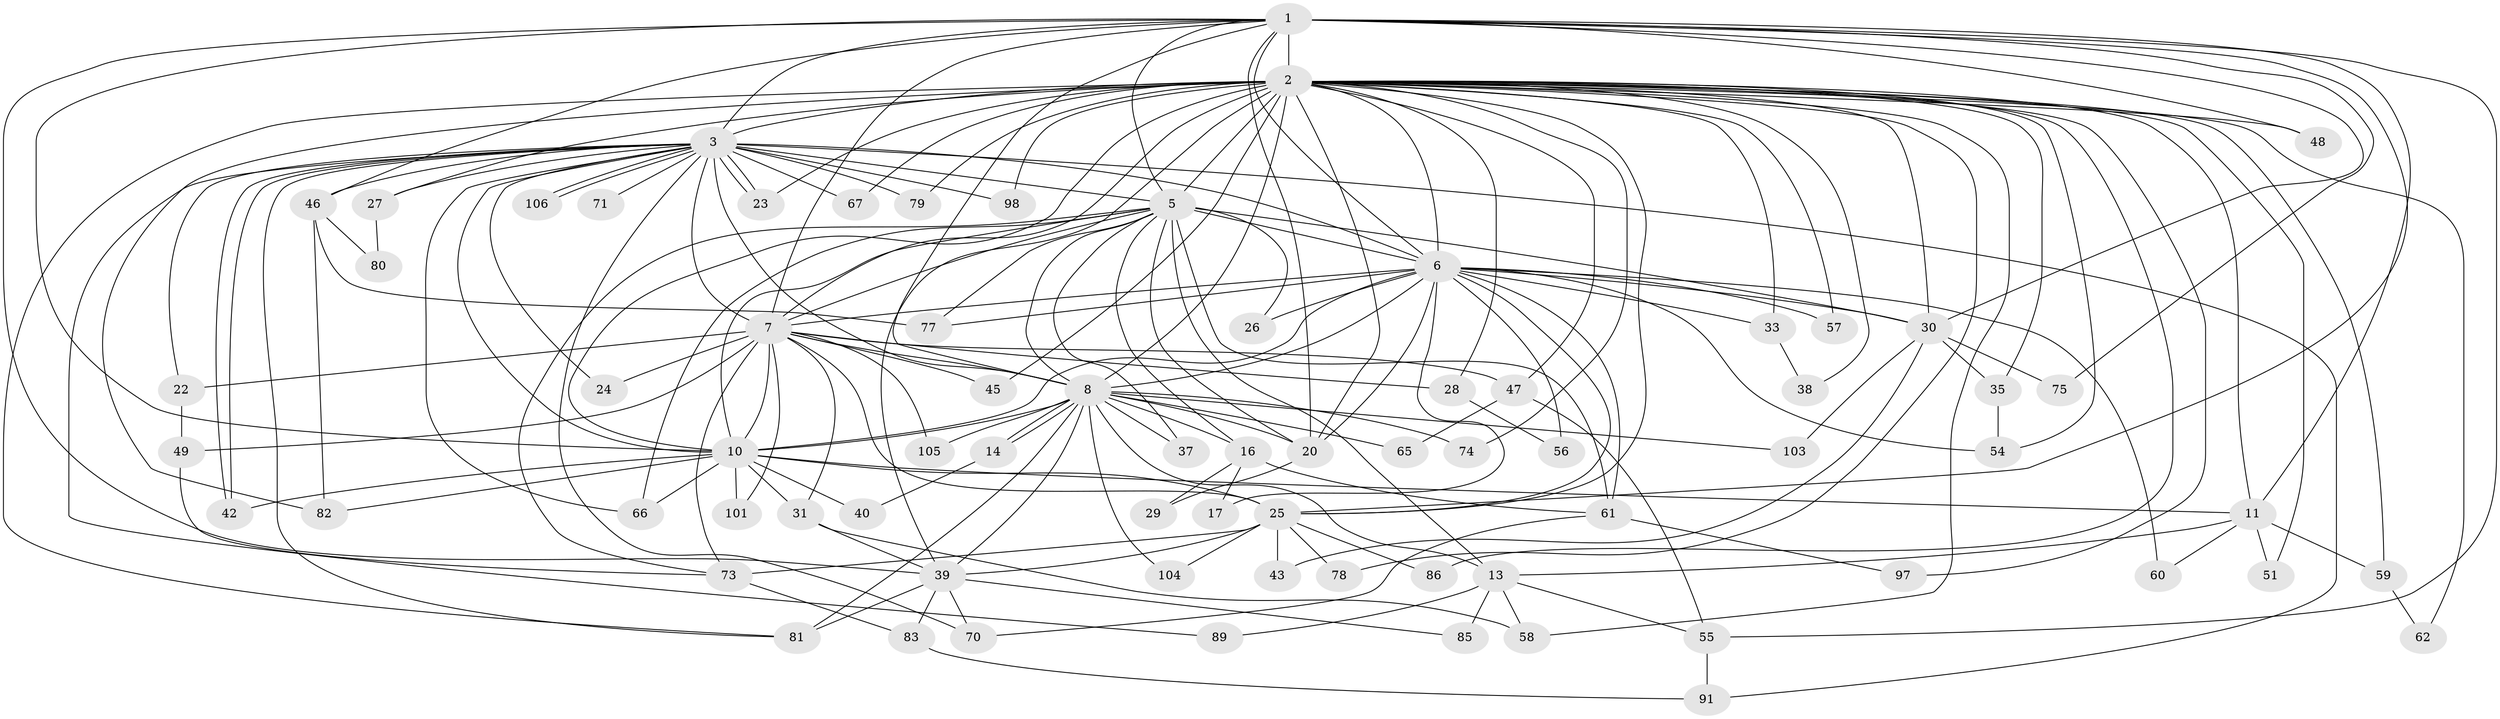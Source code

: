// original degree distribution, {21: 0.024390243902439025, 15: 0.016260162601626018, 27: 0.008130081300813009, 30: 0.008130081300813009, 17: 0.008130081300813009, 22: 0.016260162601626018, 8: 0.008130081300813009, 6: 0.04878048780487805, 3: 0.25203252032520324, 5: 0.07317073170731707, 2: 0.4796747967479675, 4: 0.04878048780487805, 7: 0.008130081300813009}
// Generated by graph-tools (version 1.1) at 2025/17/03/04/25 18:17:32]
// undirected, 73 vertices, 185 edges
graph export_dot {
graph [start="1"]
  node [color=gray90,style=filled];
  1;
  2 [super="+117+107+36+4+96"];
  3 [super="+15+9+44"];
  5 [super="+21+12"];
  6;
  7;
  8;
  10;
  11;
  13 [super="+18"];
  14;
  16;
  17;
  20 [super="+63+69"];
  22;
  23;
  24;
  25 [super="+64+92"];
  26;
  27;
  28;
  29;
  30 [super="+53+34"];
  31 [super="+95"];
  33 [super="+90"];
  35;
  37;
  38;
  39 [super="+72"];
  40;
  42 [super="+99"];
  43;
  45;
  46;
  47;
  48;
  49;
  51;
  54;
  55 [super="+87"];
  56;
  57;
  58;
  59;
  60;
  61;
  62;
  65;
  66;
  67;
  70 [super="+102"];
  71;
  73 [super="+93+88"];
  74;
  75;
  77 [super="+100"];
  78;
  79;
  80;
  81 [super="+115+110"];
  82;
  83 [super="+119"];
  85 [super="+94"];
  86;
  89;
  91;
  97;
  98;
  101;
  103;
  104;
  105;
  106;
  1 -- 2 [weight=4];
  1 -- 3 [weight=2];
  1 -- 5;
  1 -- 6;
  1 -- 7;
  1 -- 8;
  1 -- 10;
  1 -- 11;
  1 -- 20;
  1 -- 30 [weight=2];
  1 -- 39;
  1 -- 46;
  1 -- 48;
  1 -- 75;
  1 -- 25;
  1 -- 55;
  2 -- 3 [weight=7];
  2 -- 5 [weight=2];
  2 -- 6 [weight=2];
  2 -- 7 [weight=4];
  2 -- 8 [weight=2];
  2 -- 10 [weight=3];
  2 -- 28;
  2 -- 59;
  2 -- 33 [weight=3];
  2 -- 98;
  2 -- 51;
  2 -- 67 [weight=2];
  2 -- 11 [weight=2];
  2 -- 74;
  2 -- 78;
  2 -- 79;
  2 -- 81;
  2 -- 82;
  2 -- 86;
  2 -- 23;
  2 -- 27;
  2 -- 35;
  2 -- 97;
  2 -- 38;
  2 -- 45;
  2 -- 47;
  2 -- 48;
  2 -- 57;
  2 -- 58;
  2 -- 62;
  2 -- 30;
  2 -- 25;
  2 -- 54;
  2 -- 39;
  2 -- 20;
  3 -- 5 [weight=2];
  3 -- 6 [weight=2];
  3 -- 7 [weight=2];
  3 -- 8 [weight=2];
  3 -- 10 [weight=3];
  3 -- 23;
  3 -- 23;
  3 -- 24;
  3 -- 27;
  3 -- 42;
  3 -- 42;
  3 -- 46;
  3 -- 71 [weight=2];
  3 -- 91;
  3 -- 98;
  3 -- 106;
  3 -- 106;
  3 -- 66;
  3 -- 79;
  3 -- 22;
  3 -- 89;
  3 -- 70;
  3 -- 81;
  3 -- 67;
  5 -- 6;
  5 -- 7;
  5 -- 8;
  5 -- 10 [weight=3];
  5 -- 13;
  5 -- 37;
  5 -- 66;
  5 -- 77;
  5 -- 73;
  5 -- 20;
  5 -- 16;
  5 -- 26;
  5 -- 61;
  5 -- 30;
  6 -- 7;
  6 -- 8;
  6 -- 10;
  6 -- 17;
  6 -- 20;
  6 -- 25;
  6 -- 26;
  6 -- 33;
  6 -- 54;
  6 -- 56;
  6 -- 57;
  6 -- 60;
  6 -- 61;
  6 -- 77;
  6 -- 30;
  7 -- 8;
  7 -- 10;
  7 -- 22;
  7 -- 24;
  7 -- 28;
  7 -- 31;
  7 -- 45;
  7 -- 47;
  7 -- 49;
  7 -- 73;
  7 -- 101;
  7 -- 105;
  7 -- 25;
  8 -- 10;
  8 -- 13;
  8 -- 14;
  8 -- 14;
  8 -- 16;
  8 -- 37;
  8 -- 65;
  8 -- 74;
  8 -- 103;
  8 -- 104;
  8 -- 105;
  8 -- 20;
  8 -- 81;
  8 -- 39;
  10 -- 11;
  10 -- 25;
  10 -- 31;
  10 -- 40;
  10 -- 66;
  10 -- 82;
  10 -- 101;
  10 -- 42;
  11 -- 51;
  11 -- 59;
  11 -- 60;
  11 -- 13;
  13 -- 55 [weight=2];
  13 -- 85 [weight=2];
  13 -- 89;
  13 -- 58;
  14 -- 40;
  16 -- 17;
  16 -- 29;
  16 -- 61;
  20 -- 29;
  22 -- 49;
  25 -- 43;
  25 -- 86;
  25 -- 104;
  25 -- 78;
  25 -- 73 [weight=2];
  25 -- 39;
  27 -- 80;
  28 -- 56;
  30 -- 35;
  30 -- 43;
  30 -- 75;
  30 -- 103;
  31 -- 39;
  31 -- 58;
  33 -- 38;
  35 -- 54;
  39 -- 70;
  39 -- 81;
  39 -- 85;
  39 -- 83;
  46 -- 80;
  46 -- 82;
  46 -- 77;
  47 -- 65;
  47 -- 55;
  49 -- 73;
  55 -- 91;
  59 -- 62;
  61 -- 70;
  61 -- 97;
  73 -- 83;
  83 -- 91;
}

